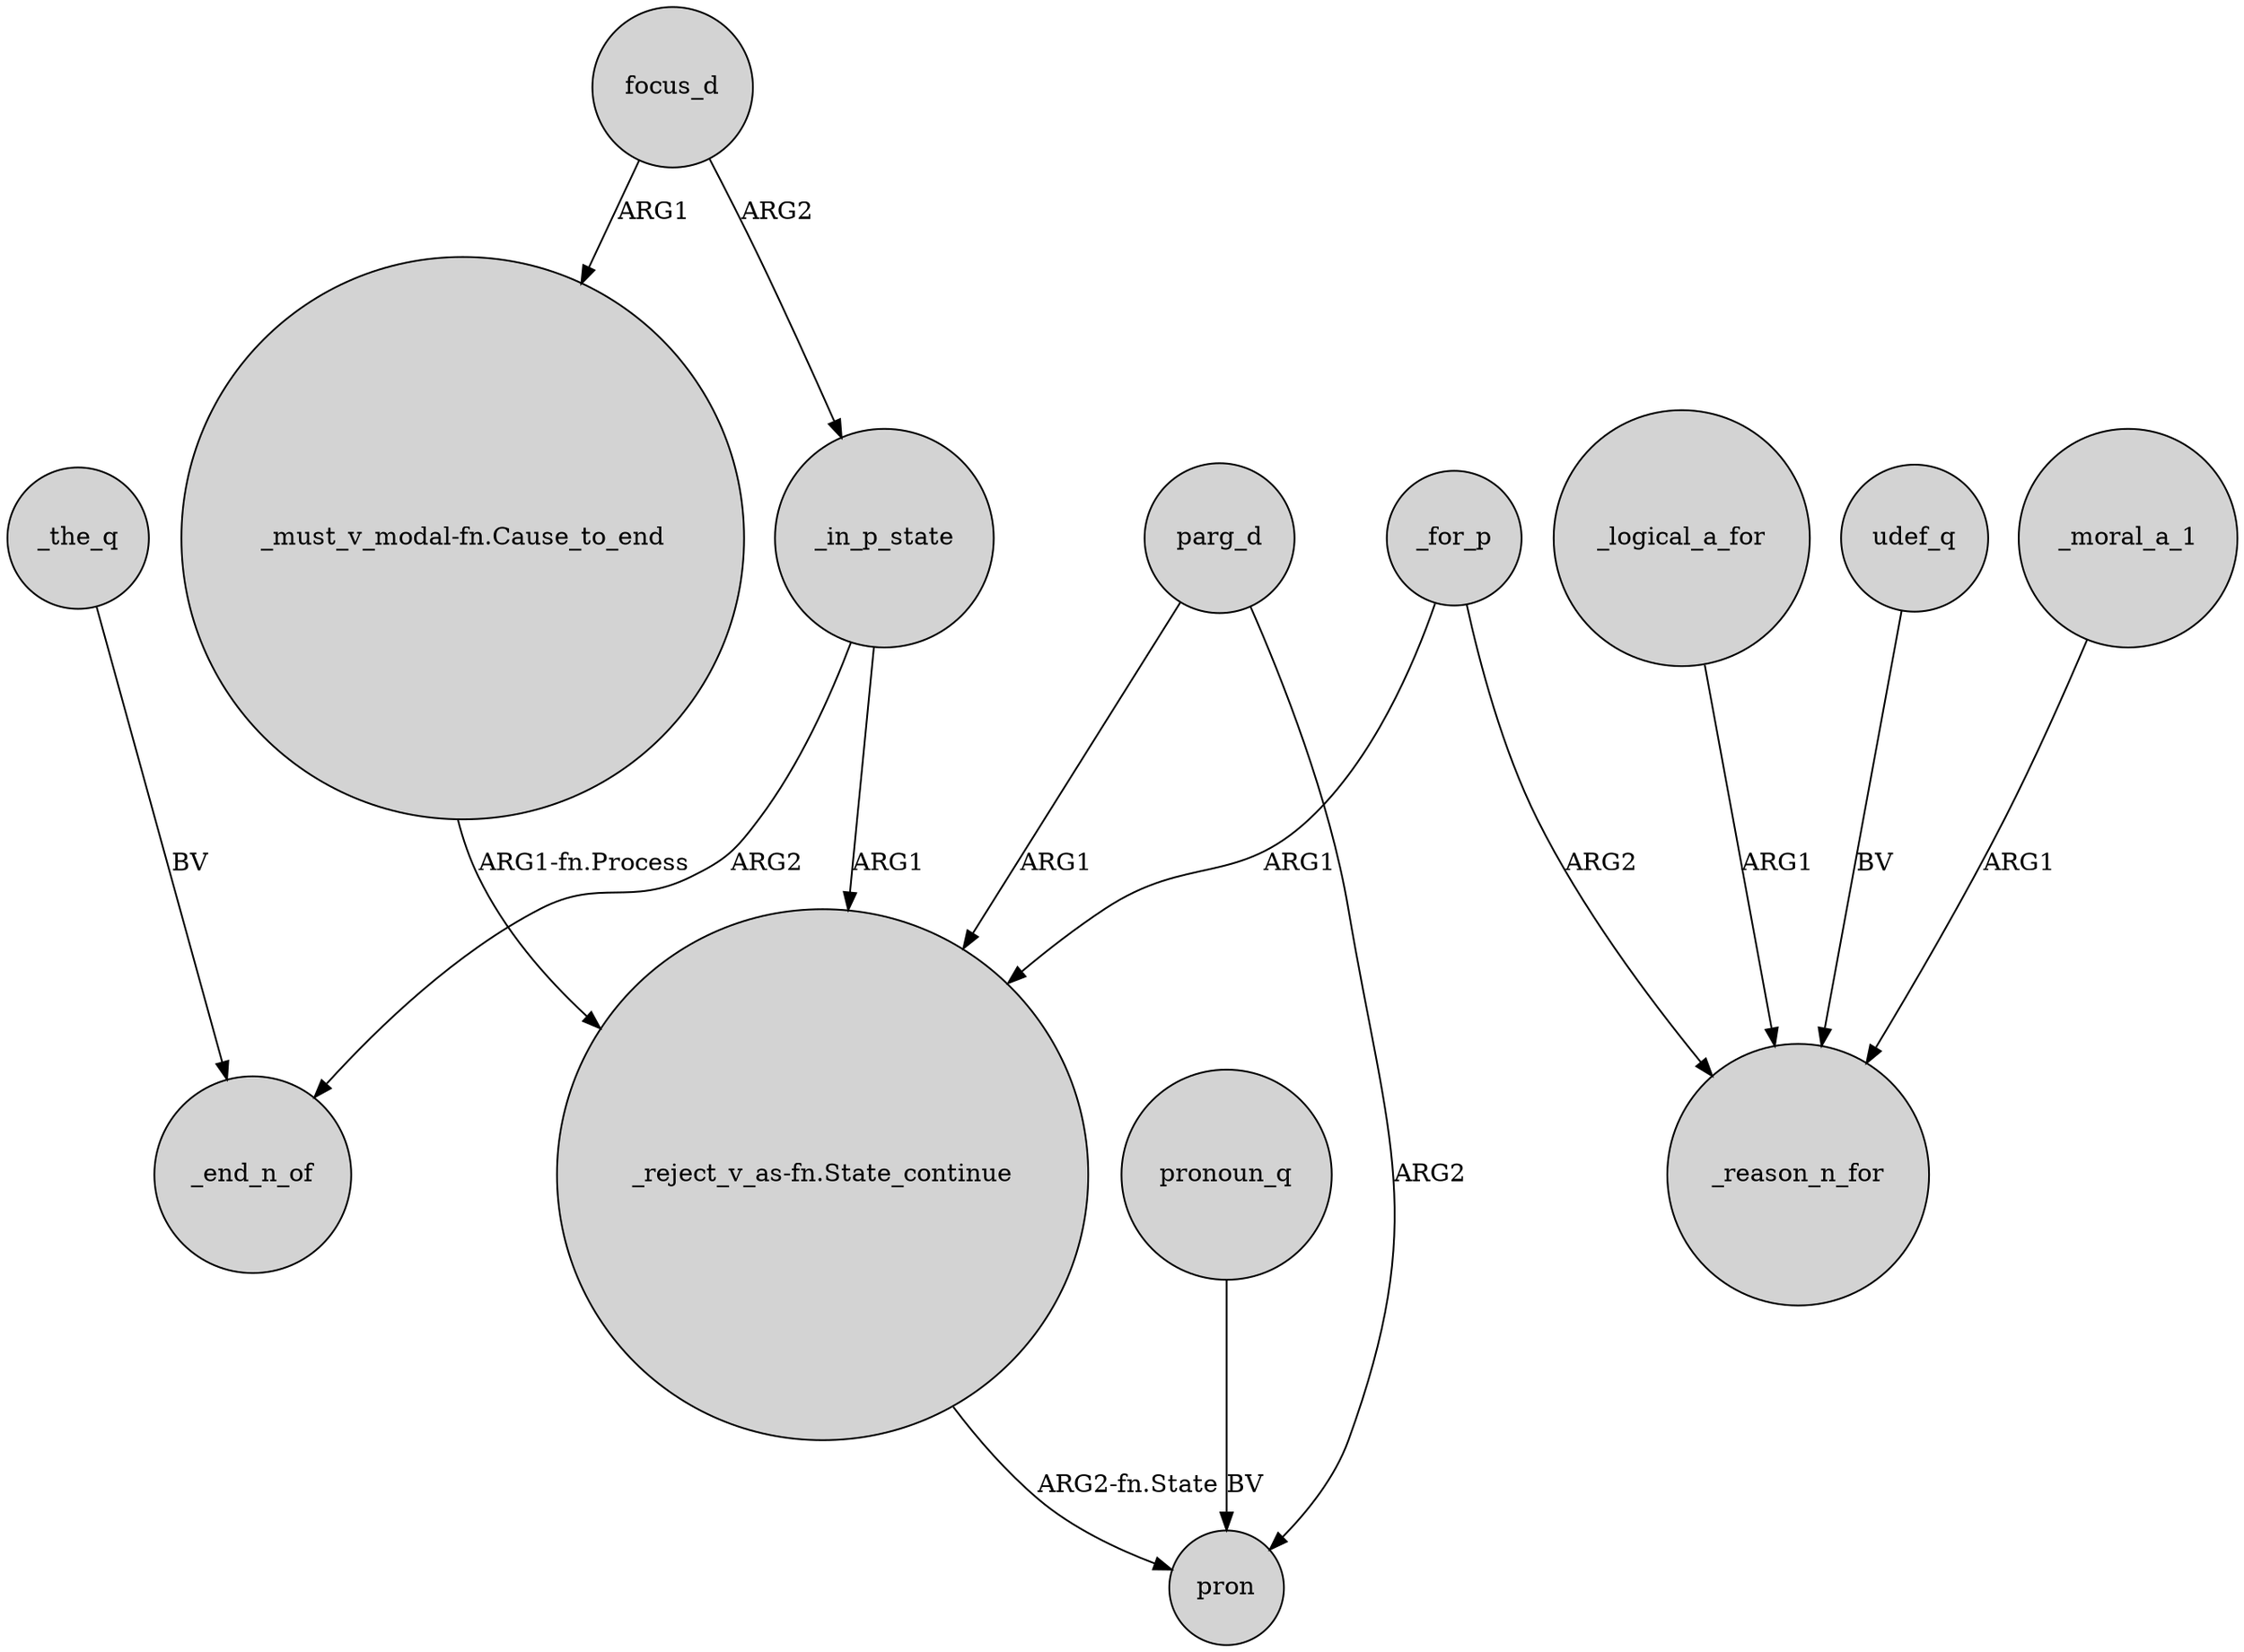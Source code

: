digraph {
	node [shape=circle style=filled]
	_in_p_state -> _end_n_of [label=ARG2]
	_logical_a_for -> _reason_n_for [label=ARG1]
	focus_d -> _in_p_state [label=ARG2]
	_for_p -> "_reject_v_as-fn.State_continue" [label=ARG1]
	"_must_v_modal-fn.Cause_to_end" -> "_reject_v_as-fn.State_continue" [label="ARG1-fn.Process"]
	_for_p -> _reason_n_for [label=ARG2]
	focus_d -> "_must_v_modal-fn.Cause_to_end" [label=ARG1]
	_in_p_state -> "_reject_v_as-fn.State_continue" [label=ARG1]
	udef_q -> _reason_n_for [label=BV]
	_moral_a_1 -> _reason_n_for [label=ARG1]
	pronoun_q -> pron [label=BV]
	_the_q -> _end_n_of [label=BV]
	parg_d -> "_reject_v_as-fn.State_continue" [label=ARG1]
	parg_d -> pron [label=ARG2]
	"_reject_v_as-fn.State_continue" -> pron [label="ARG2-fn.State"]
}
